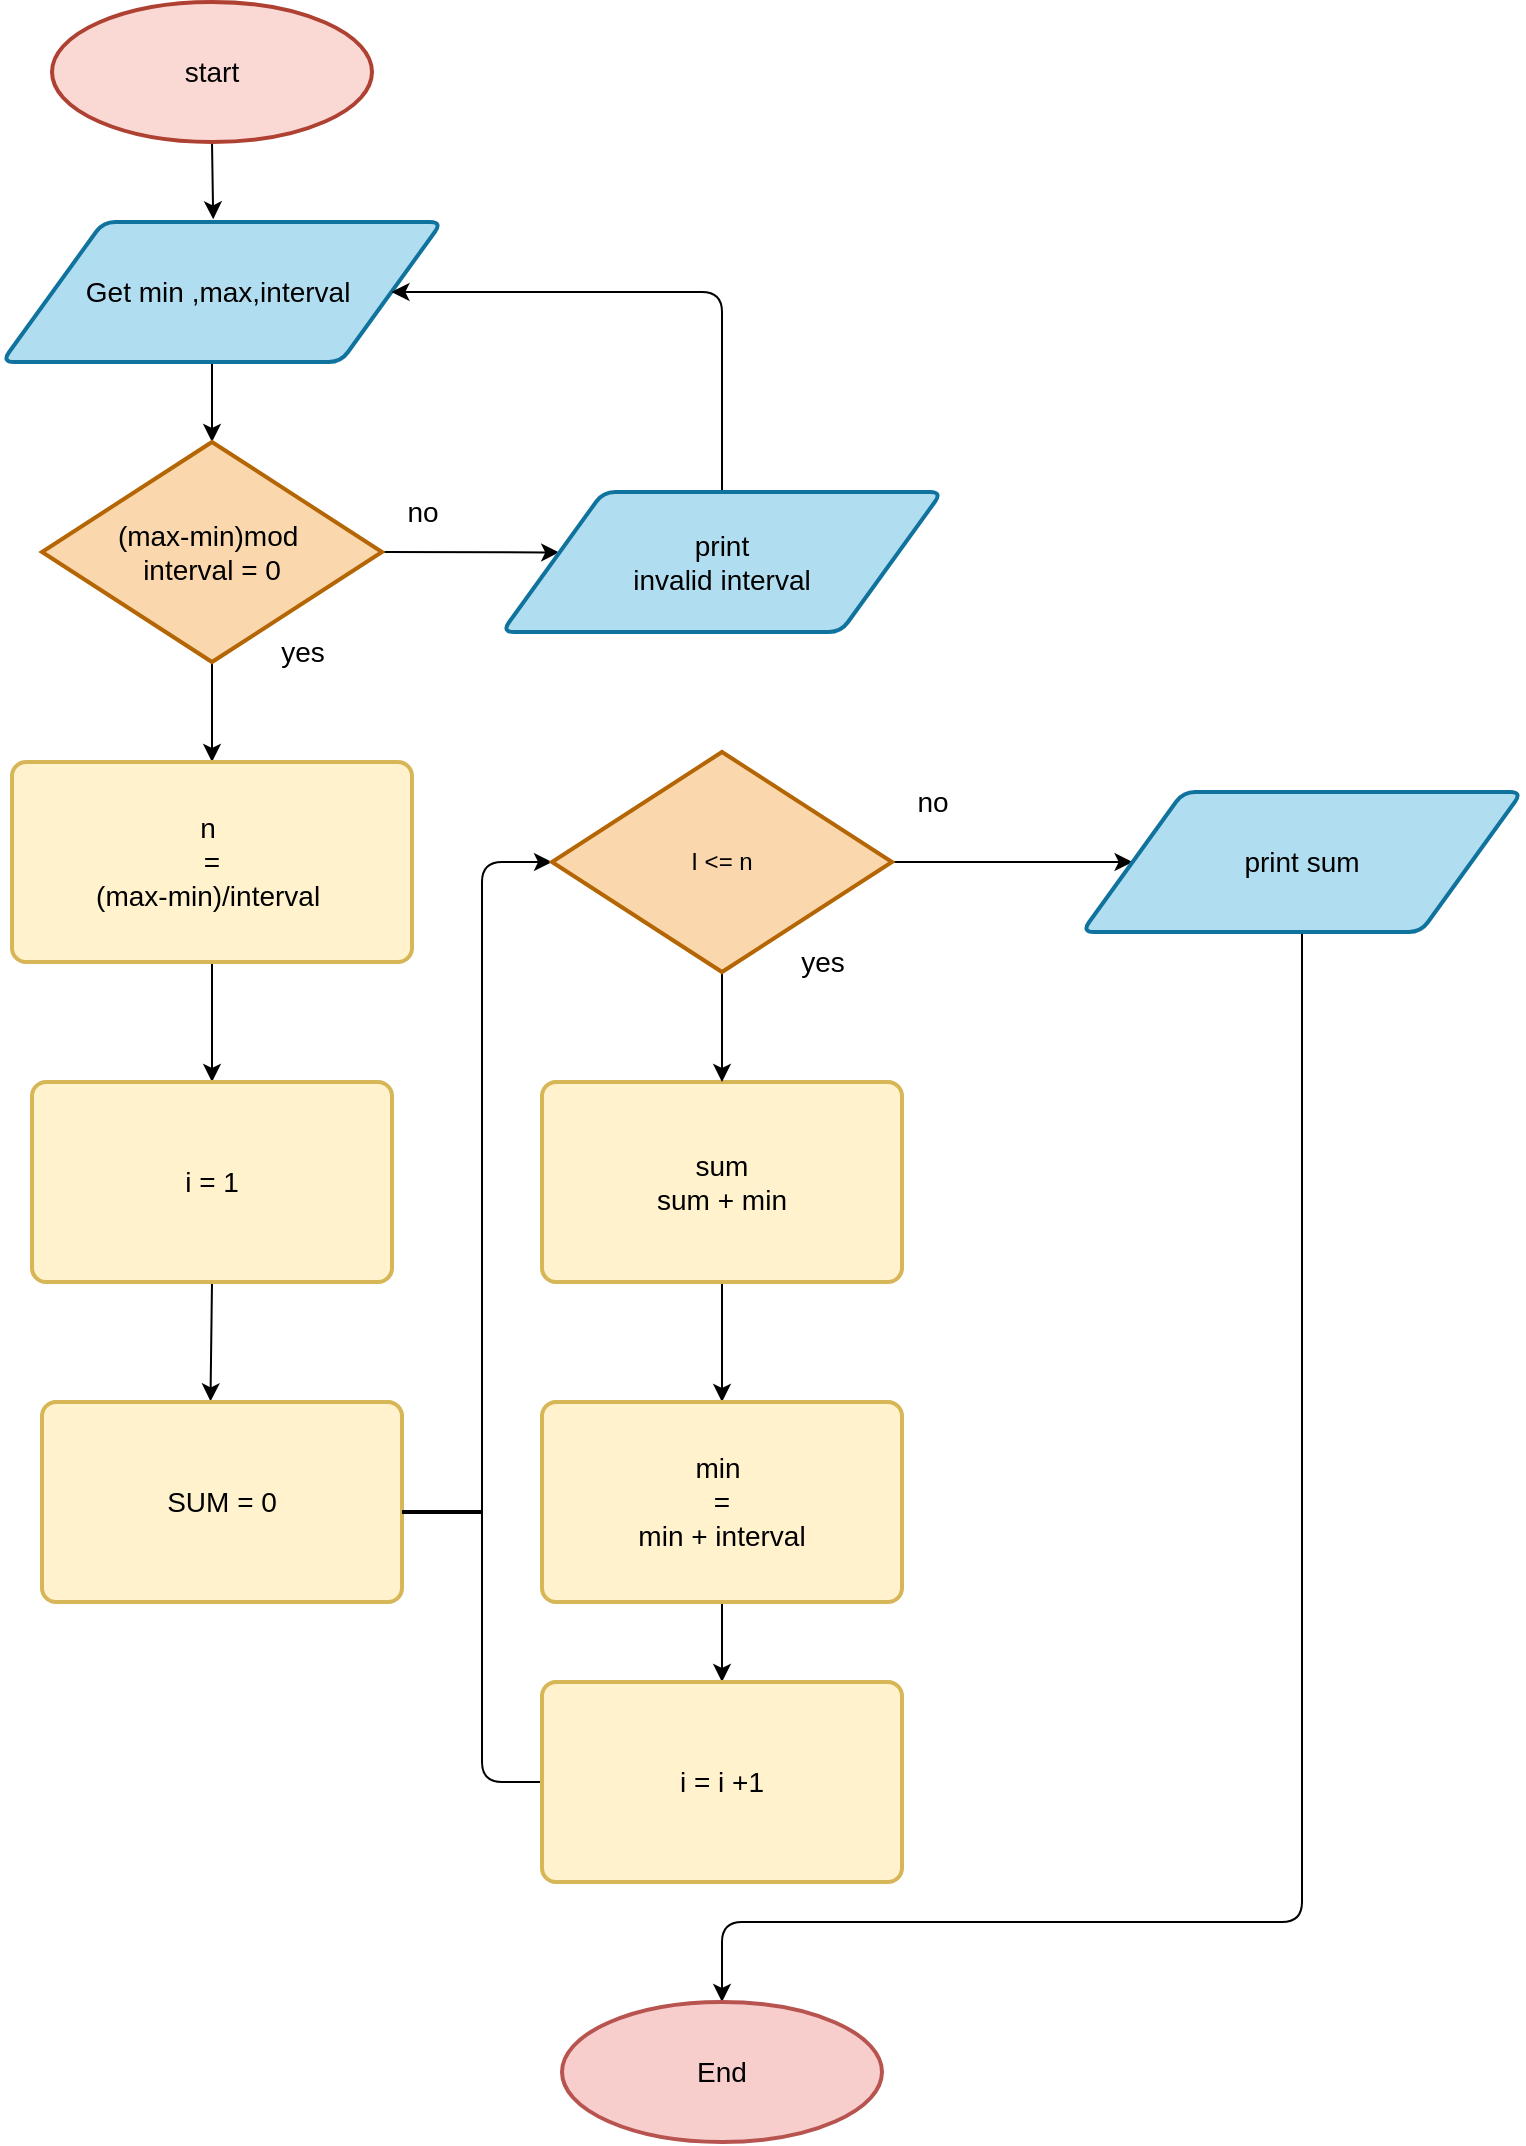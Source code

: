 <mxfile>
    <diagram id="PkGKpfjUeKSLc-vAkzn-" name="Page-1">
        <mxGraphModel dx="1252" dy="826" grid="1" gridSize="10" guides="1" tooltips="1" connect="1" arrows="1" fold="1" page="1" pageScale="1" pageWidth="850" pageHeight="1100" background="#ffffff" math="0" shadow="0">
            <root>
                <mxCell id="0"/>
                <mxCell id="1" parent="0"/>
                <mxCell id="20" style="edgeStyle=none;html=1;exitX=0.5;exitY=1;exitDx=0;exitDy=0;exitPerimeter=0;entryX=0.48;entryY=-0.019;entryDx=0;entryDy=0;entryPerimeter=0;fontSize=14;fontColor=#000000;strokeColor=#000000;" edge="1" parent="1" source="2" target="3">
                    <mxGeometry relative="1" as="geometry"/>
                </mxCell>
                <mxCell id="2" value="&lt;font style=&quot;font-size: 14px&quot; color=&quot;#000000&quot;&gt;start&lt;/font&gt;" style="strokeWidth=2;html=1;shape=mxgraph.flowchart.start_1;whiteSpace=wrap;fillColor=#fad9d5;strokeColor=#ae4132;" vertex="1" parent="1">
                    <mxGeometry x="55" y="20" width="160" height="70" as="geometry"/>
                </mxCell>
                <mxCell id="21" style="edgeStyle=none;html=1;entryX=0.5;entryY=0;entryDx=0;entryDy=0;entryPerimeter=0;fontSize=14;fontColor=#000000;strokeColor=#000000;" edge="1" parent="1" target="4">
                    <mxGeometry relative="1" as="geometry">
                        <mxPoint x="135" y="200" as="sourcePoint"/>
                    </mxGeometry>
                </mxCell>
                <mxCell id="3" value="&lt;font style=&quot;font-size: 14px&quot; color=&quot;#000000&quot;&gt;Get min ,max,interval&amp;nbsp;&lt;/font&gt;" style="shape=parallelogram;html=1;strokeWidth=2;perimeter=parallelogramPerimeter;whiteSpace=wrap;rounded=1;arcSize=12;size=0.23;fillColor=#b1ddf0;strokeColor=#10739e;" vertex="1" parent="1">
                    <mxGeometry x="30" y="130" width="220" height="70" as="geometry"/>
                </mxCell>
                <mxCell id="15" style="edgeStyle=none;html=1;exitX=1;exitY=0.5;exitDx=0;exitDy=0;exitPerimeter=0;entryX=0.13;entryY=0.432;entryDx=0;entryDy=0;fontSize=14;strokeColor=#000000;entryPerimeter=0;" edge="1" parent="1" source="4" target="11">
                    <mxGeometry relative="1" as="geometry"/>
                </mxCell>
                <mxCell id="22" style="edgeStyle=none;html=1;exitX=0.5;exitY=1;exitDx=0;exitDy=0;exitPerimeter=0;entryX=0.5;entryY=0;entryDx=0;entryDy=0;fontSize=14;fontColor=#000000;strokeColor=#000000;" edge="1" parent="1" source="4" target="5">
                    <mxGeometry relative="1" as="geometry"/>
                </mxCell>
                <mxCell id="4" value="&lt;font style=&quot;font-size: 14px&quot; color=&quot;#000000&quot;&gt;(max-min)mod&amp;nbsp;&lt;br&gt;interval = 0&lt;/font&gt;" style="strokeWidth=2;html=1;shape=mxgraph.flowchart.decision;whiteSpace=wrap;fillColor=#fad7ac;strokeColor=#b46504;" vertex="1" parent="1">
                    <mxGeometry x="50" y="240" width="170" height="110" as="geometry"/>
                </mxCell>
                <mxCell id="23" style="edgeStyle=none;html=1;exitX=0.5;exitY=1;exitDx=0;exitDy=0;entryX=0.5;entryY=0;entryDx=0;entryDy=0;fontSize=14;fontColor=#000000;strokeColor=#000000;" edge="1" parent="1" source="5" target="6">
                    <mxGeometry relative="1" as="geometry"/>
                </mxCell>
                <mxCell id="5" value="&lt;font color=&quot;#000000&quot; style=&quot;font-size: 14px&quot;&gt;n&amp;nbsp;&lt;br&gt;=&lt;br&gt;(max-min)/interval&amp;nbsp;&lt;/font&gt;" style="rounded=1;whiteSpace=wrap;html=1;absoluteArcSize=1;arcSize=14;strokeWidth=2;fillColor=#fff2cc;strokeColor=#d6b656;" vertex="1" parent="1">
                    <mxGeometry x="35" y="400" width="200" height="100" as="geometry"/>
                </mxCell>
                <mxCell id="24" style="edgeStyle=none;html=1;exitX=0.5;exitY=1;exitDx=0;exitDy=0;entryX=0.468;entryY=-0.003;entryDx=0;entryDy=0;entryPerimeter=0;fontSize=14;fontColor=#000000;strokeColor=#000000;" edge="1" parent="1" source="6" target="7">
                    <mxGeometry relative="1" as="geometry"/>
                </mxCell>
                <mxCell id="6" value="&lt;font color=&quot;#000000&quot; style=&quot;font-size: 14px&quot;&gt;i = 1&lt;/font&gt;" style="rounded=1;whiteSpace=wrap;html=1;absoluteArcSize=1;arcSize=14;strokeWidth=2;fillColor=#fff2cc;strokeColor=#d6b656;" vertex="1" parent="1">
                    <mxGeometry x="45" y="560" width="180" height="100" as="geometry"/>
                </mxCell>
                <mxCell id="7" value="&lt;font color=&quot;#000000&quot; style=&quot;font-size: 14px&quot;&gt;SUM = 0&lt;/font&gt;" style="rounded=1;whiteSpace=wrap;html=1;absoluteArcSize=1;arcSize=14;strokeWidth=2;fillColor=#fff2cc;strokeColor=#d6b656;" vertex="1" parent="1">
                    <mxGeometry x="50" y="720" width="180" height="100" as="geometry"/>
                </mxCell>
                <mxCell id="28" style="edgeStyle=none;html=1;exitX=0.5;exitY=1;exitDx=0;exitDy=0;entryX=0.5;entryY=0;entryDx=0;entryDy=0;fontSize=14;fontColor=#000000;strokeColor=#000000;" edge="1" parent="1" source="8" target="9">
                    <mxGeometry relative="1" as="geometry"/>
                </mxCell>
                <mxCell id="8" value="&lt;font color=&quot;#000000&quot; style=&quot;font-size: 14px&quot;&gt;sum&lt;br&gt;sum + min&lt;/font&gt;" style="rounded=1;whiteSpace=wrap;html=1;absoluteArcSize=1;arcSize=14;strokeWidth=2;fillColor=#fff2cc;strokeColor=#d6b656;" vertex="1" parent="1">
                    <mxGeometry x="300" y="560" width="180" height="100" as="geometry"/>
                </mxCell>
                <mxCell id="29" style="edgeStyle=none;html=1;exitX=0.5;exitY=1;exitDx=0;exitDy=0;entryX=0.5;entryY=0;entryDx=0;entryDy=0;fontSize=14;fontColor=#000000;strokeColor=#000000;" edge="1" parent="1" source="9" target="10">
                    <mxGeometry relative="1" as="geometry"/>
                </mxCell>
                <mxCell id="9" value="&lt;font color=&quot;#000000&quot; style=&quot;font-size: 14px&quot;&gt;min&amp;nbsp;&lt;br&gt;=&lt;br&gt;min + interval&lt;/font&gt;" style="rounded=1;whiteSpace=wrap;html=1;absoluteArcSize=1;arcSize=14;strokeWidth=2;fillColor=#fff2cc;strokeColor=#d6b656;" vertex="1" parent="1">
                    <mxGeometry x="300" y="720" width="180" height="100" as="geometry"/>
                </mxCell>
                <mxCell id="34" style="edgeStyle=none;html=1;exitX=0;exitY=0.5;exitDx=0;exitDy=0;entryX=0;entryY=0.5;entryDx=0;entryDy=0;entryPerimeter=0;fontSize=14;fontColor=#000000;strokeColor=#000000;" edge="1" parent="1" source="10" target="12">
                    <mxGeometry relative="1" as="geometry">
                        <Array as="points">
                            <mxPoint x="270" y="910"/>
                            <mxPoint x="270" y="450"/>
                        </Array>
                    </mxGeometry>
                </mxCell>
                <mxCell id="10" value="&lt;font color=&quot;#000000&quot; style=&quot;font-size: 14px&quot;&gt;i = i +1&lt;/font&gt;" style="rounded=1;whiteSpace=wrap;html=1;absoluteArcSize=1;arcSize=14;strokeWidth=2;fillColor=#fff2cc;strokeColor=#d6b656;" vertex="1" parent="1">
                    <mxGeometry x="300" y="860" width="180" height="100" as="geometry"/>
                </mxCell>
                <mxCell id="31" style="edgeStyle=none;html=1;exitX=0.5;exitY=0;exitDx=0;exitDy=0;entryX=1;entryY=0.5;entryDx=0;entryDy=0;fontSize=14;fontColor=#000000;strokeColor=#000000;" edge="1" parent="1" source="11" target="3">
                    <mxGeometry relative="1" as="geometry">
                        <Array as="points">
                            <mxPoint x="390" y="165"/>
                        </Array>
                    </mxGeometry>
                </mxCell>
                <mxCell id="11" value="&lt;font color=&quot;#000000&quot; style=&quot;font-size: 14px&quot;&gt;print&lt;br&gt;invalid interval&lt;/font&gt;" style="shape=parallelogram;html=1;strokeWidth=2;perimeter=parallelogramPerimeter;whiteSpace=wrap;rounded=1;arcSize=12;size=0.23;fillColor=#b1ddf0;strokeColor=#10739e;" vertex="1" parent="1">
                    <mxGeometry x="280" y="265" width="220" height="70" as="geometry"/>
                </mxCell>
                <mxCell id="27" style="edgeStyle=none;html=1;exitX=0.5;exitY=1;exitDx=0;exitDy=0;exitPerimeter=0;entryX=0.5;entryY=0;entryDx=0;entryDy=0;fontSize=14;fontColor=#000000;strokeColor=#000000;" edge="1" parent="1" source="12" target="8">
                    <mxGeometry relative="1" as="geometry"/>
                </mxCell>
                <mxCell id="32" style="edgeStyle=none;html=1;exitX=1;exitY=0.5;exitDx=0;exitDy=0;exitPerimeter=0;entryX=0;entryY=0.5;entryDx=0;entryDy=0;fontSize=14;fontColor=#000000;strokeColor=#000000;" edge="1" parent="1" source="12" target="13">
                    <mxGeometry relative="1" as="geometry"/>
                </mxCell>
                <mxCell id="12" value="&lt;font color=&quot;#000000&quot;&gt;I &amp;lt;= n&lt;/font&gt;" style="strokeWidth=2;html=1;shape=mxgraph.flowchart.decision;whiteSpace=wrap;fillColor=#fad7ac;strokeColor=#b46504;" vertex="1" parent="1">
                    <mxGeometry x="305" y="395" width="170" height="110" as="geometry"/>
                </mxCell>
                <mxCell id="33" style="edgeStyle=none;html=1;exitX=0.5;exitY=1;exitDx=0;exitDy=0;entryX=0.5;entryY=0;entryDx=0;entryDy=0;entryPerimeter=0;fontSize=14;fontColor=#000000;strokeColor=#000000;" edge="1" parent="1" source="13" target="14">
                    <mxGeometry relative="1" as="geometry">
                        <Array as="points">
                            <mxPoint x="680" y="980"/>
                            <mxPoint x="390" y="980"/>
                        </Array>
                    </mxGeometry>
                </mxCell>
                <mxCell id="13" value="&lt;font color=&quot;#000000&quot; style=&quot;font-size: 14px&quot;&gt;print sum&lt;/font&gt;" style="shape=parallelogram;html=1;strokeWidth=2;perimeter=parallelogramPerimeter;whiteSpace=wrap;rounded=1;arcSize=12;size=0.23;fillColor=#b1ddf0;strokeColor=#10739e;" vertex="1" parent="1">
                    <mxGeometry x="570" y="415" width="220" height="70" as="geometry"/>
                </mxCell>
                <mxCell id="14" value="&lt;font color=&quot;#000000&quot; style=&quot;font-size: 14px&quot;&gt;End&lt;/font&gt;" style="strokeWidth=2;html=1;shape=mxgraph.flowchart.start_1;whiteSpace=wrap;fillColor=#f8cecc;strokeColor=#b85450;" vertex="1" parent="1">
                    <mxGeometry x="310" y="1020" width="160" height="70" as="geometry"/>
                </mxCell>
                <mxCell id="16" value="&lt;font color=&quot;#000000&quot;&gt;no&lt;/font&gt;" style="text;html=1;resizable=0;autosize=1;align=center;verticalAlign=middle;points=[];fillColor=none;strokeColor=none;rounded=0;fontSize=14;" vertex="1" parent="1">
                    <mxGeometry x="225" y="265" width="30" height="20" as="geometry"/>
                </mxCell>
                <mxCell id="18" value="yes" style="text;html=1;resizable=0;autosize=1;align=center;verticalAlign=middle;points=[];fillColor=none;strokeColor=none;rounded=0;labelBackgroundColor=#FFFFFF;fontSize=14;fontColor=#000000;" vertex="1" parent="1">
                    <mxGeometry x="160" y="335" width="40" height="20" as="geometry"/>
                </mxCell>
                <mxCell id="19" value="no" style="text;html=1;resizable=0;autosize=1;align=center;verticalAlign=middle;points=[];fillColor=none;strokeColor=none;rounded=0;labelBackgroundColor=#FFFFFF;fontSize=14;fontColor=#000000;" vertex="1" parent="1">
                    <mxGeometry x="480" y="410" width="30" height="20" as="geometry"/>
                </mxCell>
                <mxCell id="36" value="" style="line;strokeWidth=2;direction=west;html=1;labelBackgroundColor=#FFFFFF;fontSize=14;strokeColor=#000000;" vertex="1" parent="1">
                    <mxGeometry x="230" y="770" width="40" height="10" as="geometry"/>
                </mxCell>
                <mxCell id="39" value="yes" style="text;html=1;resizable=0;autosize=1;align=center;verticalAlign=middle;points=[];fillColor=none;strokeColor=none;rounded=0;labelBackgroundColor=#FFFFFF;fontSize=14;fontColor=#000000;" vertex="1" parent="1">
                    <mxGeometry x="420" y="490" width="40" height="20" as="geometry"/>
                </mxCell>
            </root>
        </mxGraphModel>
    </diagram>
</mxfile>